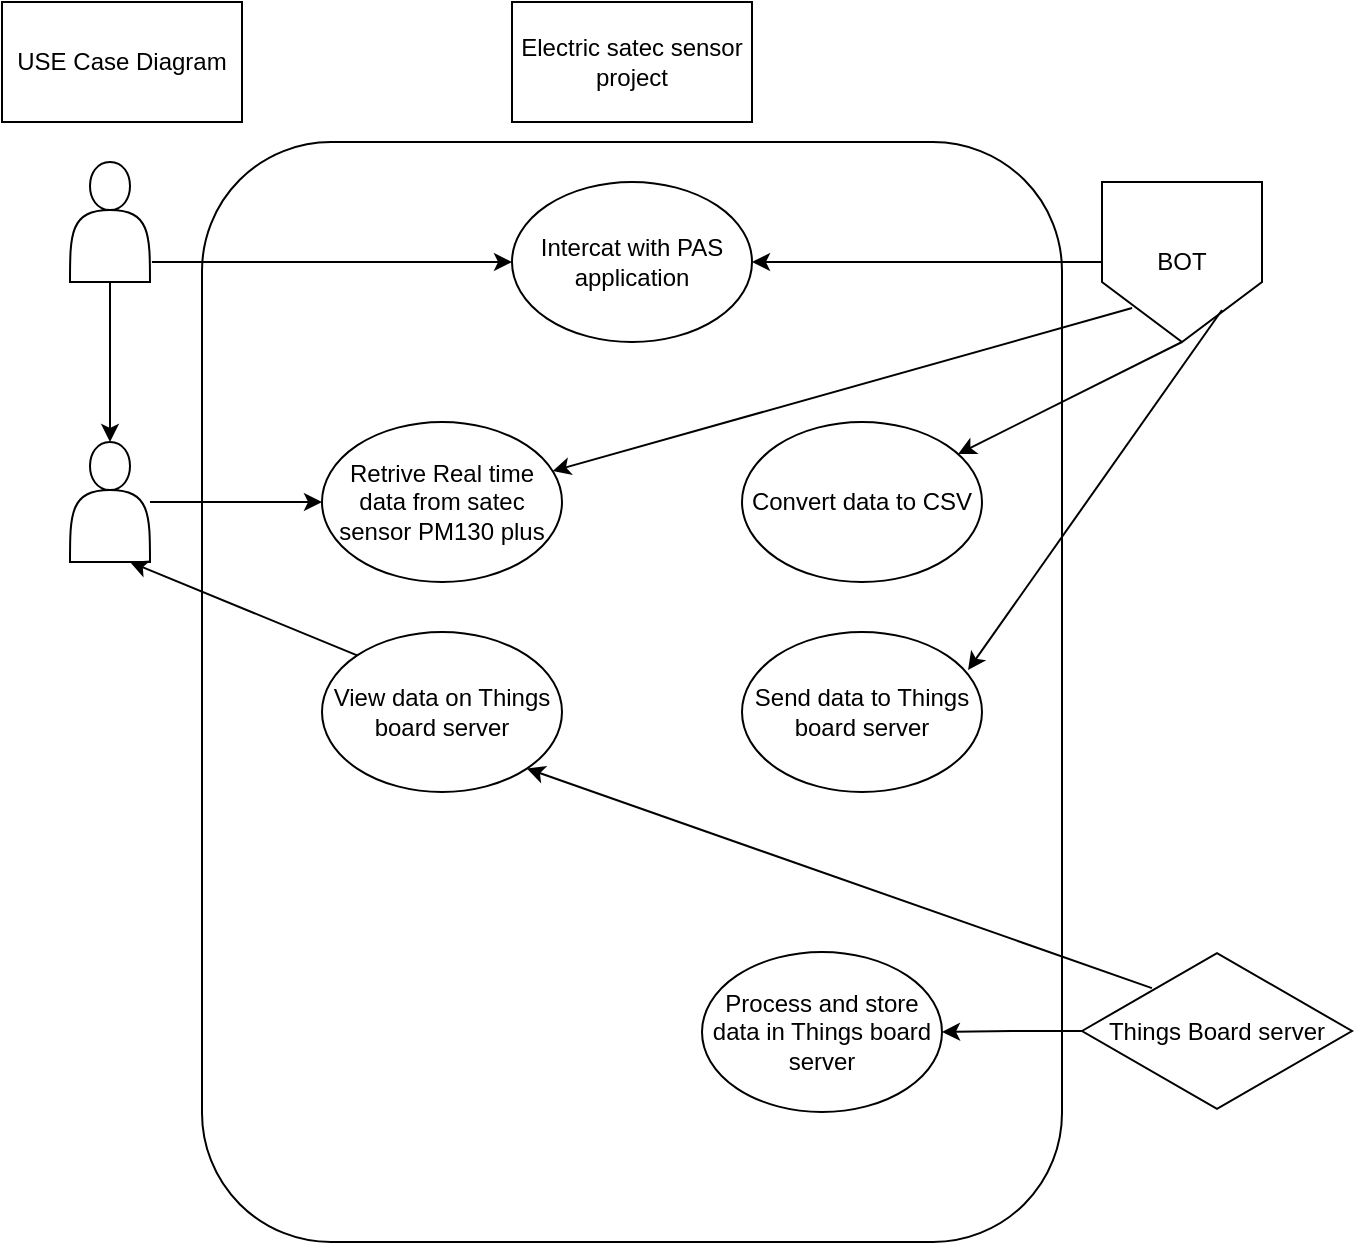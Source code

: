 <mxfile version="21.5.0" type="github">
  <diagram name="‫עמוד-1‬" id="jDr3f79RMEoViaJH6_MJ">
    <mxGraphModel dx="1387" dy="764" grid="1" gridSize="10" guides="1" tooltips="1" connect="1" arrows="1" fold="1" page="1" pageScale="1" pageWidth="827" pageHeight="1169" math="0" shadow="0">
      <root>
        <mxCell id="0" />
        <mxCell id="1" parent="0" />
        <mxCell id="8PANvvj44qbP8nbOuxuv-1" value="" style="rounded=1;whiteSpace=wrap;html=1;" vertex="1" parent="1">
          <mxGeometry x="220" y="140" width="430" height="550" as="geometry" />
        </mxCell>
        <mxCell id="8PANvvj44qbP8nbOuxuv-2" value="Intercat with PAS application" style="ellipse;whiteSpace=wrap;html=1;" vertex="1" parent="1">
          <mxGeometry x="375" y="160" width="120" height="80" as="geometry" />
        </mxCell>
        <mxCell id="8PANvvj44qbP8nbOuxuv-3" value="Retrive Real time data from satec sensor PM130 plus" style="ellipse;whiteSpace=wrap;html=1;" vertex="1" parent="1">
          <mxGeometry x="280" y="280" width="120" height="80" as="geometry" />
        </mxCell>
        <mxCell id="8PANvvj44qbP8nbOuxuv-4" value="Convert data to CSV" style="ellipse;whiteSpace=wrap;html=1;" vertex="1" parent="1">
          <mxGeometry x="490" y="280" width="120" height="80" as="geometry" />
        </mxCell>
        <mxCell id="8PANvvj44qbP8nbOuxuv-5" value="View data on Things board server" style="ellipse;whiteSpace=wrap;html=1;" vertex="1" parent="1">
          <mxGeometry x="280" y="385" width="120" height="80" as="geometry" />
        </mxCell>
        <mxCell id="8PANvvj44qbP8nbOuxuv-7" value="Send data to Things board server" style="ellipse;whiteSpace=wrap;html=1;" vertex="1" parent="1">
          <mxGeometry x="490" y="385" width="120" height="80" as="geometry" />
        </mxCell>
        <mxCell id="8PANvvj44qbP8nbOuxuv-32" value="" style="edgeStyle=orthogonalEdgeStyle;rounded=0;orthogonalLoop=1;jettySize=auto;html=1;" edge="1" parent="1" source="8PANvvj44qbP8nbOuxuv-8" target="8PANvvj44qbP8nbOuxuv-30">
          <mxGeometry relative="1" as="geometry" />
        </mxCell>
        <mxCell id="8PANvvj44qbP8nbOuxuv-8" value="&lt;div style=&quot;&quot;&gt;&lt;br&gt;&lt;/div&gt;" style="shape=actor;whiteSpace=wrap;html=1;align=center;" vertex="1" parent="1">
          <mxGeometry x="154" y="150" width="40" height="60" as="geometry" />
        </mxCell>
        <mxCell id="8PANvvj44qbP8nbOuxuv-10" value="BOT" style="shape=offPageConnector;whiteSpace=wrap;html=1;" vertex="1" parent="1">
          <mxGeometry x="670" y="160" width="80" height="80" as="geometry" />
        </mxCell>
        <mxCell id="8PANvvj44qbP8nbOuxuv-25" value="" style="endArrow=classic;html=1;rounded=0;entryX=0;entryY=0.5;entryDx=0;entryDy=0;" edge="1" parent="1" target="8PANvvj44qbP8nbOuxuv-2">
          <mxGeometry width="50" height="50" relative="1" as="geometry">
            <mxPoint x="194.96" y="200" as="sourcePoint" />
            <mxPoint x="375.0" y="170" as="targetPoint" />
          </mxGeometry>
        </mxCell>
        <mxCell id="8PANvvj44qbP8nbOuxuv-26" value="" style="endArrow=classic;html=1;rounded=0;exitX=0;exitY=0.5;exitDx=0;exitDy=0;" edge="1" parent="1" source="8PANvvj44qbP8nbOuxuv-10" target="8PANvvj44qbP8nbOuxuv-2">
          <mxGeometry width="50" height="50" relative="1" as="geometry">
            <mxPoint x="644.96" y="199.5" as="sourcePoint" />
            <mxPoint x="520" y="200" as="targetPoint" />
          </mxGeometry>
        </mxCell>
        <mxCell id="8PANvvj44qbP8nbOuxuv-31" value="" style="edgeStyle=orthogonalEdgeStyle;rounded=0;orthogonalLoop=1;jettySize=auto;html=1;" edge="1" parent="1" source="8PANvvj44qbP8nbOuxuv-30" target="8PANvvj44qbP8nbOuxuv-3">
          <mxGeometry relative="1" as="geometry" />
        </mxCell>
        <mxCell id="8PANvvj44qbP8nbOuxuv-30" value="&lt;div style=&quot;&quot;&gt;&lt;br&gt;&lt;/div&gt;" style="shape=actor;whiteSpace=wrap;html=1;align=center;" vertex="1" parent="1">
          <mxGeometry x="154" y="290" width="40" height="60" as="geometry" />
        </mxCell>
        <mxCell id="8PANvvj44qbP8nbOuxuv-35" value="" style="endArrow=classic;html=1;rounded=0;exitX=0.188;exitY=0.788;exitDx=0;exitDy=0;exitPerimeter=0;" edge="1" parent="1" source="8PANvvj44qbP8nbOuxuv-10" target="8PANvvj44qbP8nbOuxuv-3">
          <mxGeometry width="50" height="50" relative="1" as="geometry">
            <mxPoint x="690" y="220" as="sourcePoint" />
            <mxPoint x="429.84" y="176.01" as="targetPoint" />
          </mxGeometry>
        </mxCell>
        <mxCell id="8PANvvj44qbP8nbOuxuv-36" value="" style="endArrow=classic;html=1;rounded=0;" edge="1" parent="1" target="8PANvvj44qbP8nbOuxuv-4">
          <mxGeometry width="50" height="50" relative="1" as="geometry">
            <mxPoint x="710" y="240" as="sourcePoint" />
            <mxPoint x="680" y="250" as="targetPoint" />
          </mxGeometry>
        </mxCell>
        <mxCell id="8PANvvj44qbP8nbOuxuv-37" value="Process and store data in Things board server" style="ellipse;whiteSpace=wrap;html=1;" vertex="1" parent="1">
          <mxGeometry x="470" y="545" width="120" height="80" as="geometry" />
        </mxCell>
        <mxCell id="8PANvvj44qbP8nbOuxuv-38" value="" style="edgeStyle=orthogonalEdgeStyle;rounded=0;orthogonalLoop=1;jettySize=auto;html=1;" edge="1" parent="1" source="8PANvvj44qbP8nbOuxuv-39" target="8PANvvj44qbP8nbOuxuv-37">
          <mxGeometry relative="1" as="geometry" />
        </mxCell>
        <mxCell id="8PANvvj44qbP8nbOuxuv-39" value="Things Board server" style="html=1;whiteSpace=wrap;aspect=fixed;shape=isoRectangle;" vertex="1" parent="1">
          <mxGeometry x="660" y="544" width="135" height="81" as="geometry" />
        </mxCell>
        <mxCell id="8PANvvj44qbP8nbOuxuv-40" value="" style="endArrow=classic;html=1;rounded=0;entryX=0.942;entryY=0.238;entryDx=0;entryDy=0;entryPerimeter=0;exitX=0.75;exitY=0.8;exitDx=0;exitDy=0;exitPerimeter=0;" edge="1" parent="1" source="8PANvvj44qbP8nbOuxuv-10" target="8PANvvj44qbP8nbOuxuv-7">
          <mxGeometry width="50" height="50" relative="1" as="geometry">
            <mxPoint x="685" y="360" as="sourcePoint" />
            <mxPoint x="735" y="310" as="targetPoint" />
          </mxGeometry>
        </mxCell>
        <mxCell id="8PANvvj44qbP8nbOuxuv-41" value="" style="endArrow=classic;html=1;rounded=0;entryX=1;entryY=1;entryDx=0;entryDy=0;exitX=0.259;exitY=0.235;exitDx=0;exitDy=0;exitPerimeter=0;" edge="1" parent="1" source="8PANvvj44qbP8nbOuxuv-39" target="8PANvvj44qbP8nbOuxuv-5">
          <mxGeometry width="50" height="50" relative="1" as="geometry">
            <mxPoint x="690" y="570" as="sourcePoint" />
            <mxPoint x="680" y="510" as="targetPoint" />
          </mxGeometry>
        </mxCell>
        <mxCell id="8PANvvj44qbP8nbOuxuv-42" value="" style="endArrow=classic;html=1;rounded=0;entryX=0.75;entryY=1;entryDx=0;entryDy=0;exitX=0;exitY=0;exitDx=0;exitDy=0;" edge="1" parent="1" source="8PANvvj44qbP8nbOuxuv-5" target="8PANvvj44qbP8nbOuxuv-30">
          <mxGeometry width="50" height="50" relative="1" as="geometry">
            <mxPoint x="390" y="360" as="sourcePoint" />
            <mxPoint x="440" y="310" as="targetPoint" />
          </mxGeometry>
        </mxCell>
        <mxCell id="8PANvvj44qbP8nbOuxuv-43" value="USE Case Diagram" style="rounded=0;whiteSpace=wrap;html=1;" vertex="1" parent="1">
          <mxGeometry x="120" y="70" width="120" height="60" as="geometry" />
        </mxCell>
        <mxCell id="8PANvvj44qbP8nbOuxuv-44" value="Electric satec sensor project" style="rounded=0;whiteSpace=wrap;html=1;" vertex="1" parent="1">
          <mxGeometry x="375" y="70" width="120" height="60" as="geometry" />
        </mxCell>
      </root>
    </mxGraphModel>
  </diagram>
</mxfile>
